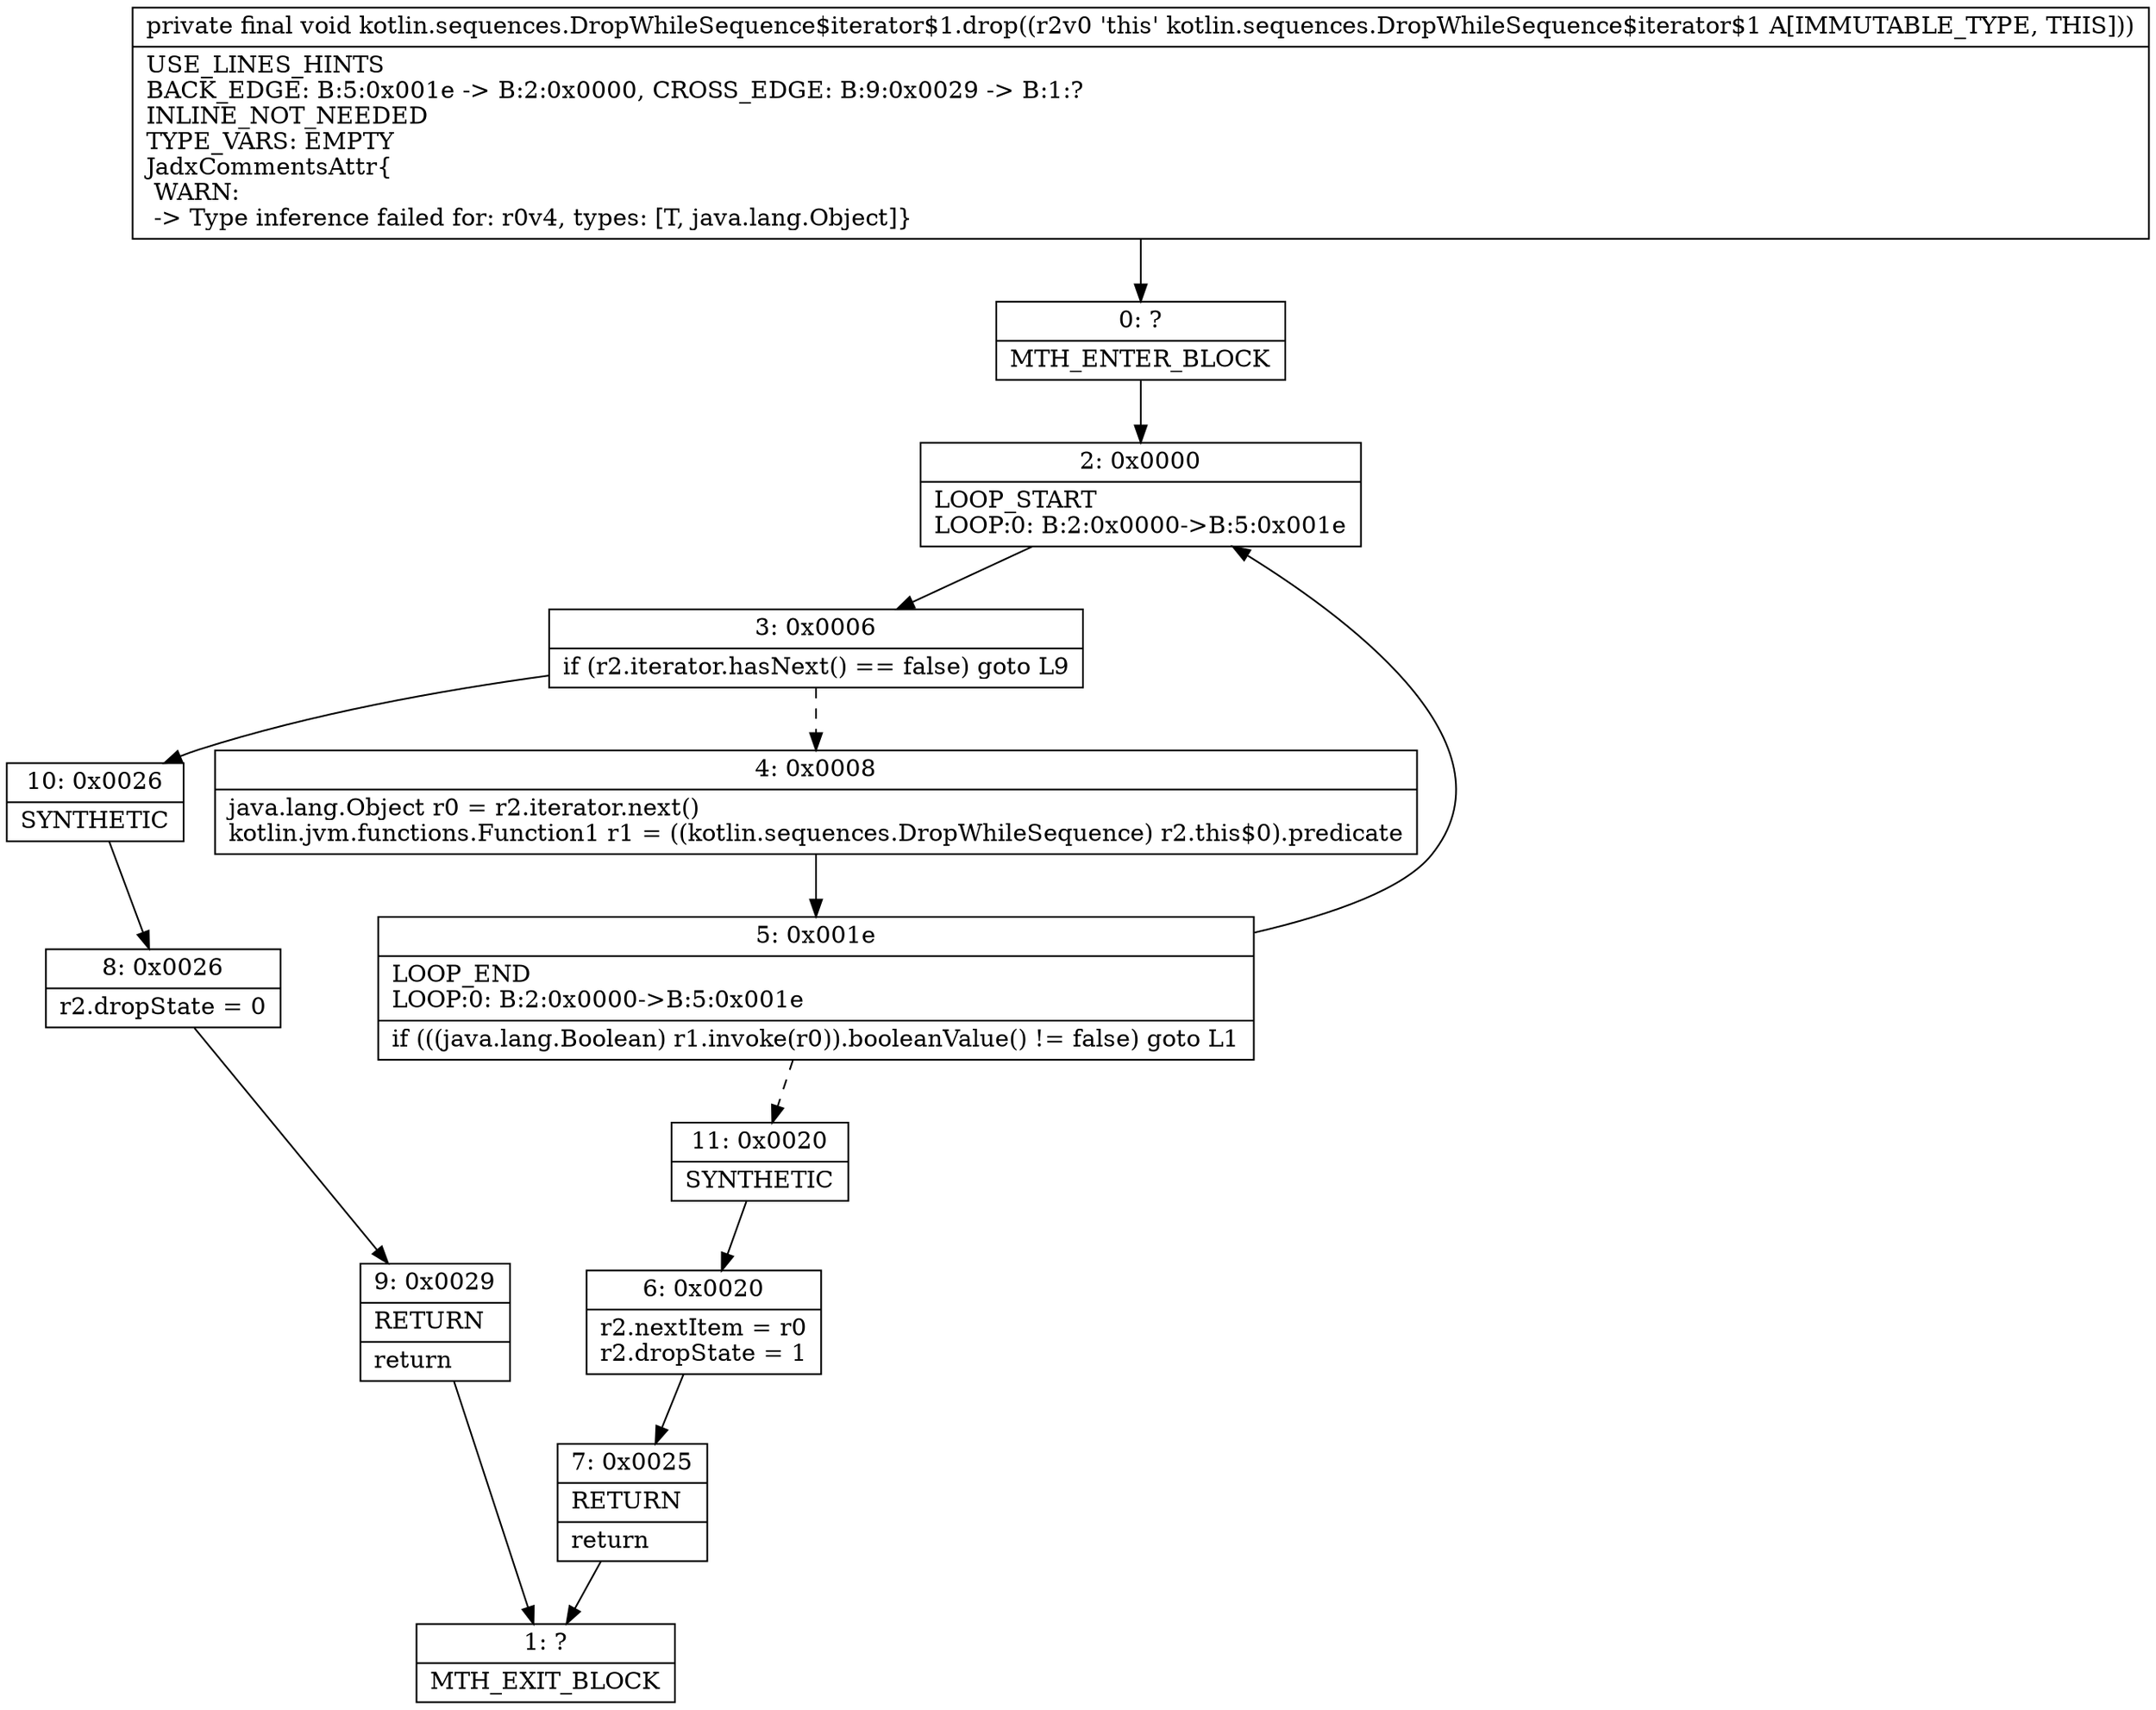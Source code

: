 digraph "CFG forkotlin.sequences.DropWhileSequence$iterator$1.drop()V" {
Node_0 [shape=record,label="{0\:\ ?|MTH_ENTER_BLOCK\l}"];
Node_2 [shape=record,label="{2\:\ 0x0000|LOOP_START\lLOOP:0: B:2:0x0000\-\>B:5:0x001e\l}"];
Node_3 [shape=record,label="{3\:\ 0x0006|if (r2.iterator.hasNext() == false) goto L9\l}"];
Node_4 [shape=record,label="{4\:\ 0x0008|java.lang.Object r0 = r2.iterator.next()\lkotlin.jvm.functions.Function1 r1 = ((kotlin.sequences.DropWhileSequence) r2.this$0).predicate\l}"];
Node_5 [shape=record,label="{5\:\ 0x001e|LOOP_END\lLOOP:0: B:2:0x0000\-\>B:5:0x001e\l|if (((java.lang.Boolean) r1.invoke(r0)).booleanValue() != false) goto L1\l}"];
Node_11 [shape=record,label="{11\:\ 0x0020|SYNTHETIC\l}"];
Node_6 [shape=record,label="{6\:\ 0x0020|r2.nextItem = r0\lr2.dropState = 1\l}"];
Node_7 [shape=record,label="{7\:\ 0x0025|RETURN\l|return\l}"];
Node_1 [shape=record,label="{1\:\ ?|MTH_EXIT_BLOCK\l}"];
Node_10 [shape=record,label="{10\:\ 0x0026|SYNTHETIC\l}"];
Node_8 [shape=record,label="{8\:\ 0x0026|r2.dropState = 0\l}"];
Node_9 [shape=record,label="{9\:\ 0x0029|RETURN\l|return\l}"];
MethodNode[shape=record,label="{private final void kotlin.sequences.DropWhileSequence$iterator$1.drop((r2v0 'this' kotlin.sequences.DropWhileSequence$iterator$1 A[IMMUTABLE_TYPE, THIS]))  | USE_LINES_HINTS\lBACK_EDGE: B:5:0x001e \-\> B:2:0x0000, CROSS_EDGE: B:9:0x0029 \-\> B:1:?\lINLINE_NOT_NEEDED\lTYPE_VARS: EMPTY\lJadxCommentsAttr\{\l WARN: \l \-\> Type inference failed for: r0v4, types: [T, java.lang.Object]\}\l}"];
MethodNode -> Node_0;Node_0 -> Node_2;
Node_2 -> Node_3;
Node_3 -> Node_4[style=dashed];
Node_3 -> Node_10;
Node_4 -> Node_5;
Node_5 -> Node_2;
Node_5 -> Node_11[style=dashed];
Node_11 -> Node_6;
Node_6 -> Node_7;
Node_7 -> Node_1;
Node_10 -> Node_8;
Node_8 -> Node_9;
Node_9 -> Node_1;
}

